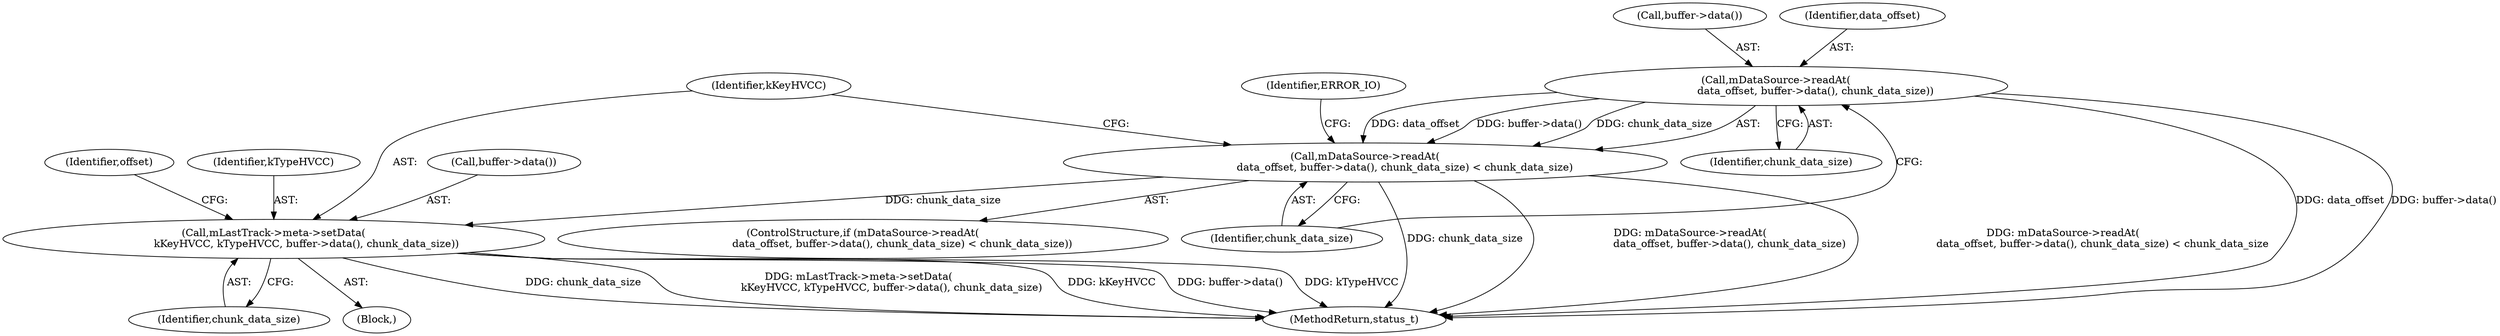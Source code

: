 digraph "0_Android_6fe85f7e15203e48df2cc3e8e1c4bc6ad49dc968@API" {
"1002170" [label="(Call,mDataSource->readAt(\n                        data_offset, buffer->data(), chunk_data_size))"];
"1002169" [label="(Call,mDataSource->readAt(\n                        data_offset, buffer->data(), chunk_data_size) < chunk_data_size)"];
"1002178" [label="(Call,mLastTrack->meta->setData(\n                    kKeyHVCC, kTypeHVCC, buffer->data(), chunk_data_size))"];
"1002181" [label="(Call,buffer->data())"];
"1002182" [label="(Identifier,chunk_data_size)"];
"1002178" [label="(Call,mLastTrack->meta->setData(\n                    kKeyHVCC, kTypeHVCC, buffer->data(), chunk_data_size))"];
"1002172" [label="(Call,buffer->data())"];
"1002168" [label="(ControlStructure,if (mDataSource->readAt(\n                        data_offset, buffer->data(), chunk_data_size) < chunk_data_size))"];
"1002170" [label="(Call,mDataSource->readAt(\n                        data_offset, buffer->data(), chunk_data_size))"];
"1002180" [label="(Identifier,kTypeHVCC)"];
"1002179" [label="(Identifier,kKeyHVCC)"];
"1002174" [label="(Identifier,chunk_data_size)"];
"1002162" [label="(Block,)"];
"1002169" [label="(Call,mDataSource->readAt(\n                        data_offset, buffer->data(), chunk_data_size) < chunk_data_size)"];
"1002171" [label="(Identifier,data_offset)"];
"1002931" [label="(MethodReturn,status_t)"];
"1002173" [label="(Identifier,chunk_data_size)"];
"1002177" [label="(Identifier,ERROR_IO)"];
"1002185" [label="(Identifier,offset)"];
"1002170" -> "1002169"  [label="AST: "];
"1002170" -> "1002173"  [label="CFG: "];
"1002171" -> "1002170"  [label="AST: "];
"1002172" -> "1002170"  [label="AST: "];
"1002173" -> "1002170"  [label="AST: "];
"1002174" -> "1002170"  [label="CFG: "];
"1002170" -> "1002931"  [label="DDG: data_offset"];
"1002170" -> "1002931"  [label="DDG: buffer->data()"];
"1002170" -> "1002169"  [label="DDG: data_offset"];
"1002170" -> "1002169"  [label="DDG: buffer->data()"];
"1002170" -> "1002169"  [label="DDG: chunk_data_size"];
"1002169" -> "1002168"  [label="AST: "];
"1002169" -> "1002174"  [label="CFG: "];
"1002174" -> "1002169"  [label="AST: "];
"1002177" -> "1002169"  [label="CFG: "];
"1002179" -> "1002169"  [label="CFG: "];
"1002169" -> "1002931"  [label="DDG: chunk_data_size"];
"1002169" -> "1002931"  [label="DDG: mDataSource->readAt(\n                        data_offset, buffer->data(), chunk_data_size)"];
"1002169" -> "1002931"  [label="DDG: mDataSource->readAt(\n                        data_offset, buffer->data(), chunk_data_size) < chunk_data_size"];
"1002169" -> "1002178"  [label="DDG: chunk_data_size"];
"1002178" -> "1002162"  [label="AST: "];
"1002178" -> "1002182"  [label="CFG: "];
"1002179" -> "1002178"  [label="AST: "];
"1002180" -> "1002178"  [label="AST: "];
"1002181" -> "1002178"  [label="AST: "];
"1002182" -> "1002178"  [label="AST: "];
"1002185" -> "1002178"  [label="CFG: "];
"1002178" -> "1002931"  [label="DDG: chunk_data_size"];
"1002178" -> "1002931"  [label="DDG: mLastTrack->meta->setData(\n                    kKeyHVCC, kTypeHVCC, buffer->data(), chunk_data_size)"];
"1002178" -> "1002931"  [label="DDG: kKeyHVCC"];
"1002178" -> "1002931"  [label="DDG: buffer->data()"];
"1002178" -> "1002931"  [label="DDG: kTypeHVCC"];
}
